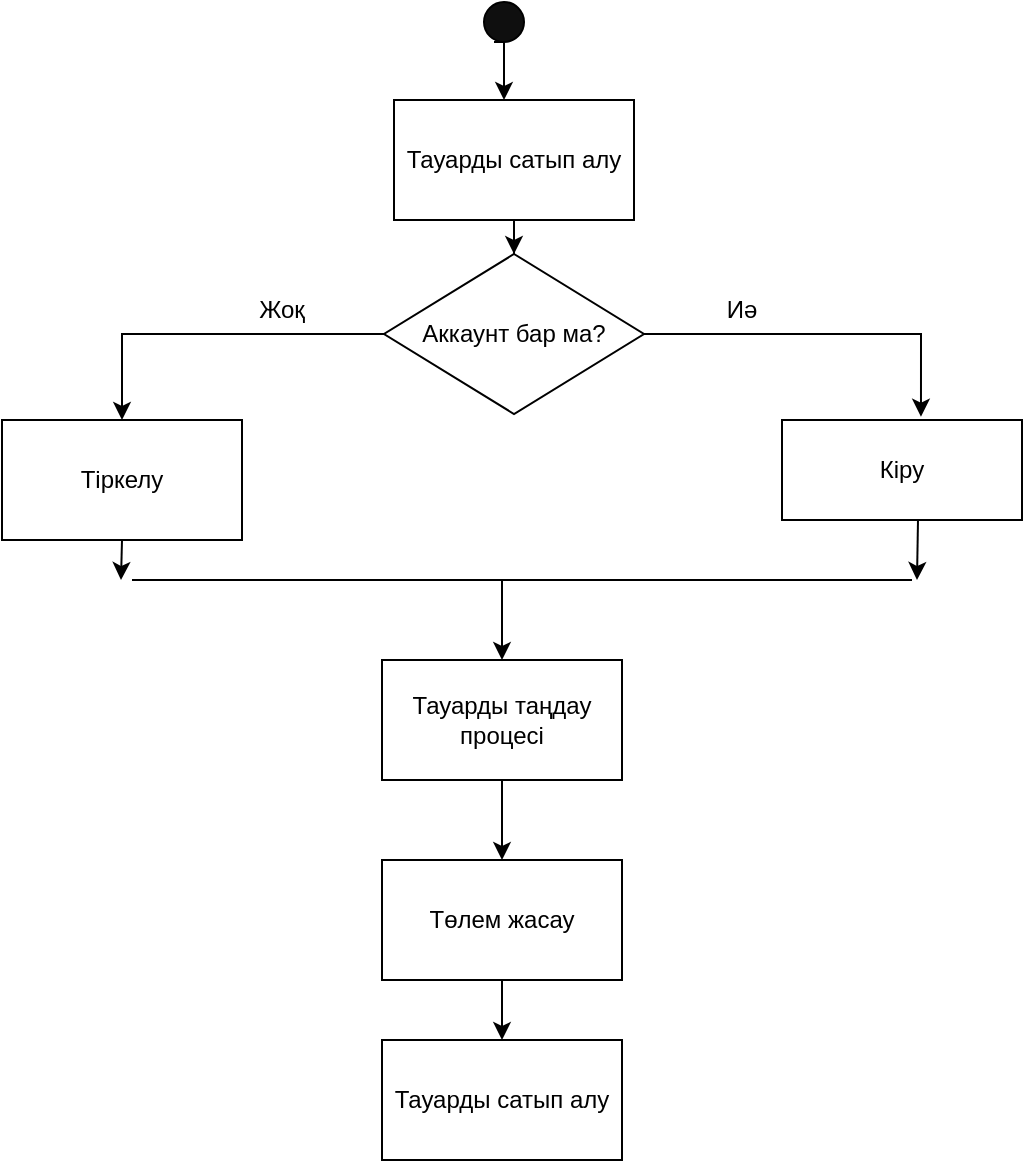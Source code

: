 <mxfile version="24.2.2" type="github" pages="3">
  <diagram id="R2lEEEUBdFMjLlhIrx00" name="Page-1">
    <mxGraphModel dx="993" dy="515" grid="1" gridSize="10" guides="1" tooltips="1" connect="1" arrows="1" fold="1" page="1" pageScale="1" pageWidth="850" pageHeight="1100" math="0" shadow="0" extFonts="Permanent Marker^https://fonts.googleapis.com/css?family=Permanent+Marker">
      <root>
        <mxCell id="0" />
        <mxCell id="1" parent="0" />
        <mxCell id="NR59CvRPOTCxHpG8Gv51-2" style="edgeStyle=orthogonalEdgeStyle;rounded=0;orthogonalLoop=1;jettySize=auto;html=1;" edge="1" parent="1">
          <mxGeometry relative="1" as="geometry">
            <mxPoint x="266" y="51" as="sourcePoint" />
            <mxPoint x="271" y="80" as="targetPoint" />
          </mxGeometry>
        </mxCell>
        <mxCell id="iAv8KqpIw70RAkN4BpSn-5" value="" style="ellipse;whiteSpace=wrap;html=1;fillColor=#0F0F0F;" vertex="1" parent="1">
          <mxGeometry x="261" y="31" width="20" height="20" as="geometry" />
        </mxCell>
        <mxCell id="NR59CvRPOTCxHpG8Gv51-1" style="edgeStyle=orthogonalEdgeStyle;rounded=0;orthogonalLoop=1;jettySize=auto;html=1;entryX=0.5;entryY=0;entryDx=0;entryDy=0;" edge="1" parent="1" source="iAv8KqpIw70RAkN4BpSn-6" target="iAv8KqpIw70RAkN4BpSn-7">
          <mxGeometry relative="1" as="geometry" />
        </mxCell>
        <mxCell id="iAv8KqpIw70RAkN4BpSn-6" value="Тауарды сатып алу" style="rounded=0;whiteSpace=wrap;html=1;" vertex="1" parent="1">
          <mxGeometry x="216" y="80" width="120" height="60" as="geometry" />
        </mxCell>
        <mxCell id="NR59CvRPOTCxHpG8Gv51-4" style="edgeStyle=orthogonalEdgeStyle;rounded=0;orthogonalLoop=1;jettySize=auto;html=1;entryX=0.5;entryY=0;entryDx=0;entryDy=0;" edge="1" parent="1" source="iAv8KqpIw70RAkN4BpSn-7" target="iAv8KqpIw70RAkN4BpSn-8">
          <mxGeometry relative="1" as="geometry">
            <mxPoint x="70" y="197" as="targetPoint" />
          </mxGeometry>
        </mxCell>
        <mxCell id="NR59CvRPOTCxHpG8Gv51-5" style="edgeStyle=orthogonalEdgeStyle;rounded=0;orthogonalLoop=1;jettySize=auto;html=1;entryX=0.579;entryY=-0.033;entryDx=0;entryDy=0;entryPerimeter=0;" edge="1" parent="1" source="iAv8KqpIw70RAkN4BpSn-7" target="iAv8KqpIw70RAkN4BpSn-9">
          <mxGeometry relative="1" as="geometry">
            <mxPoint x="480" y="197" as="targetPoint" />
          </mxGeometry>
        </mxCell>
        <mxCell id="iAv8KqpIw70RAkN4BpSn-7" value="Аккаунт бар ма?" style="rhombus;whiteSpace=wrap;html=1;" vertex="1" parent="1">
          <mxGeometry x="211" y="157" width="130" height="80" as="geometry" />
        </mxCell>
        <mxCell id="iAv8KqpIw70RAkN4BpSn-21" style="edgeStyle=orthogonalEdgeStyle;rounded=0;orthogonalLoop=1;jettySize=auto;html=1;exitX=0.5;exitY=1;exitDx=0;exitDy=0;" edge="1" parent="1" source="iAv8KqpIw70RAkN4BpSn-8">
          <mxGeometry relative="1" as="geometry">
            <mxPoint x="79.5" y="320" as="targetPoint" />
          </mxGeometry>
        </mxCell>
        <mxCell id="iAv8KqpIw70RAkN4BpSn-8" value="Тіркелу" style="rounded=0;whiteSpace=wrap;html=1;" vertex="1" parent="1">
          <mxGeometry x="20" y="240" width="120" height="60" as="geometry" />
        </mxCell>
        <mxCell id="iAv8KqpIw70RAkN4BpSn-20" style="edgeStyle=orthogonalEdgeStyle;rounded=0;orthogonalLoop=1;jettySize=auto;html=1;exitX=0.5;exitY=1;exitDx=0;exitDy=0;" edge="1" parent="1">
          <mxGeometry relative="1" as="geometry">
            <mxPoint x="477.5" y="320" as="targetPoint" />
            <mxPoint x="478" y="290" as="sourcePoint" />
          </mxGeometry>
        </mxCell>
        <mxCell id="iAv8KqpIw70RAkN4BpSn-9" value="Кіру" style="rounded=0;whiteSpace=wrap;html=1;" vertex="1" parent="1">
          <mxGeometry x="410" y="240" width="120" height="50" as="geometry" />
        </mxCell>
        <mxCell id="iAv8KqpIw70RAkN4BpSn-24" style="edgeStyle=orthogonalEdgeStyle;rounded=0;orthogonalLoop=1;jettySize=auto;html=1;exitX=0.5;exitY=1;exitDx=0;exitDy=0;entryX=0.5;entryY=0;entryDx=0;entryDy=0;" edge="1" parent="1" source="iAv8KqpIw70RAkN4BpSn-12" target="iAv8KqpIw70RAkN4BpSn-13">
          <mxGeometry relative="1" as="geometry" />
        </mxCell>
        <mxCell id="iAv8KqpIw70RAkN4BpSn-12" value="Тауарды таңдау процесі" style="rounded=0;whiteSpace=wrap;html=1;" vertex="1" parent="1">
          <mxGeometry x="210" y="360" width="120" height="60" as="geometry" />
        </mxCell>
        <mxCell id="iAv8KqpIw70RAkN4BpSn-25" style="edgeStyle=orthogonalEdgeStyle;rounded=0;orthogonalLoop=1;jettySize=auto;html=1;exitX=0.5;exitY=1;exitDx=0;exitDy=0;entryX=0.5;entryY=0;entryDx=0;entryDy=0;" edge="1" parent="1" source="iAv8KqpIw70RAkN4BpSn-13" target="iAv8KqpIw70RAkN4BpSn-14">
          <mxGeometry relative="1" as="geometry" />
        </mxCell>
        <mxCell id="iAv8KqpIw70RAkN4BpSn-13" value="Төлем жасау" style="rounded=0;whiteSpace=wrap;html=1;" vertex="1" parent="1">
          <mxGeometry x="210" y="460" width="120" height="60" as="geometry" />
        </mxCell>
        <mxCell id="iAv8KqpIw70RAkN4BpSn-14" value="Тауарды сатып алу" style="rounded=0;whiteSpace=wrap;html=1;" vertex="1" parent="1">
          <mxGeometry x="210" y="550" width="120" height="60" as="geometry" />
        </mxCell>
        <mxCell id="iAv8KqpIw70RAkN4BpSn-18" value="Жоқ" style="text;html=1;align=center;verticalAlign=middle;whiteSpace=wrap;rounded=0;" vertex="1" parent="1">
          <mxGeometry x="130" y="170" width="60" height="30" as="geometry" />
        </mxCell>
        <mxCell id="iAv8KqpIw70RAkN4BpSn-19" value="Иә" style="text;html=1;align=center;verticalAlign=middle;whiteSpace=wrap;rounded=0;" vertex="1" parent="1">
          <mxGeometry x="360" y="170" width="60" height="30" as="geometry" />
        </mxCell>
        <mxCell id="iAv8KqpIw70RAkN4BpSn-22" value="" style="endArrow=none;html=1;rounded=0;" edge="1" parent="1">
          <mxGeometry width="50" height="50" relative="1" as="geometry">
            <mxPoint x="85" y="320" as="sourcePoint" />
            <mxPoint x="475" y="320" as="targetPoint" />
            <Array as="points">
              <mxPoint x="275" y="320" />
            </Array>
          </mxGeometry>
        </mxCell>
        <mxCell id="iAv8KqpIw70RAkN4BpSn-23" value="" style="endArrow=classic;html=1;rounded=0;" edge="1" parent="1" target="iAv8KqpIw70RAkN4BpSn-12">
          <mxGeometry width="50" height="50" relative="1" as="geometry">
            <mxPoint x="270" y="320" as="sourcePoint" />
            <mxPoint x="300" y="270" as="targetPoint" />
          </mxGeometry>
        </mxCell>
      </root>
    </mxGraphModel>
  </diagram>
  <diagram id="GbA_hOkc1d2X9NX65_Lx" name="Page-2">
    <mxGraphModel dx="1059" dy="549" grid="1" gridSize="10" guides="1" tooltips="1" connect="1" arrows="1" fold="1" page="1" pageScale="1" pageWidth="827" pageHeight="1169" math="0" shadow="0">
      <root>
        <mxCell id="0" />
        <mxCell id="1" parent="0" />
        <mxCell id="i36ha9HIOK4Wg7tOaGFg-6" style="edgeStyle=orthogonalEdgeStyle;rounded=0;orthogonalLoop=1;jettySize=auto;html=1;entryX=0.5;entryY=0;entryDx=0;entryDy=0;" edge="1" parent="1" source="i36ha9HIOK4Wg7tOaGFg-1" target="i36ha9HIOK4Wg7tOaGFg-2">
          <mxGeometry relative="1" as="geometry" />
        </mxCell>
        <mxCell id="i36ha9HIOK4Wg7tOaGFg-1" value="" style="ellipse;whiteSpace=wrap;html=1;fillColor=#0F0F0F;" vertex="1" parent="1">
          <mxGeometry x="299" y="50" width="6" height="10" as="geometry" />
        </mxCell>
        <mxCell id="i36ha9HIOK4Wg7tOaGFg-8" style="edgeStyle=orthogonalEdgeStyle;rounded=0;orthogonalLoop=1;jettySize=auto;html=1;entryX=0.5;entryY=0;entryDx=0;entryDy=0;" edge="1" parent="1" source="i36ha9HIOK4Wg7tOaGFg-2" target="i36ha9HIOK4Wg7tOaGFg-3">
          <mxGeometry relative="1" as="geometry" />
        </mxCell>
        <mxCell id="i36ha9HIOK4Wg7tOaGFg-2" value="Кіру" style="rounded=1;whiteSpace=wrap;html=1;" vertex="1" parent="1">
          <mxGeometry x="242" y="100" width="120" height="30" as="geometry" />
        </mxCell>
        <mxCell id="i36ha9HIOK4Wg7tOaGFg-9" style="edgeStyle=orthogonalEdgeStyle;rounded=0;orthogonalLoop=1;jettySize=auto;html=1;entryX=0.5;entryY=0;entryDx=0;entryDy=0;" edge="1" parent="1" source="i36ha9HIOK4Wg7tOaGFg-3" target="i36ha9HIOK4Wg7tOaGFg-4">
          <mxGeometry relative="1" as="geometry" />
        </mxCell>
        <mxCell id="i36ha9HIOK4Wg7tOaGFg-3" value="Тауарлардың сипатын алу" style="rounded=1;whiteSpace=wrap;html=1;" vertex="1" parent="1">
          <mxGeometry x="243" y="159" width="120" height="40" as="geometry" />
        </mxCell>
        <mxCell id="i36ha9HIOK4Wg7tOaGFg-4" value="Расту" style="rounded=1;whiteSpace=wrap;html=1;" vertex="1" parent="1">
          <mxGeometry x="243" y="224" width="120" height="30" as="geometry" />
        </mxCell>
        <mxCell id="i36ha9HIOK4Wg7tOaGFg-5" value="" style="ellipse;whiteSpace=wrap;html=1;fillColor=#0F0F0F;" vertex="1" parent="1">
          <mxGeometry x="301" y="289" width="12" height="11" as="geometry" />
        </mxCell>
        <mxCell id="i36ha9HIOK4Wg7tOaGFg-14" style="edgeStyle=orthogonalEdgeStyle;rounded=0;orthogonalLoop=1;jettySize=auto;html=1;exitX=0;exitY=1;exitDx=0;exitDy=0;entryX=0.5;entryY=1;entryDx=0;entryDy=0;" edge="1" parent="1" source="i36ha9HIOK4Wg7tOaGFg-5" target="i36ha9HIOK4Wg7tOaGFg-5">
          <mxGeometry relative="1" as="geometry" />
        </mxCell>
        <mxCell id="i36ha9HIOK4Wg7tOaGFg-15" value="" style="endArrow=classic;html=1;rounded=0;" edge="1" parent="1">
          <mxGeometry width="50" height="50" relative="1" as="geometry">
            <mxPoint x="308" y="253" as="sourcePoint" />
            <mxPoint x="308" y="290" as="targetPoint" />
          </mxGeometry>
        </mxCell>
      </root>
    </mxGraphModel>
  </diagram>
  <diagram id="c80kAJMGOzvCrTh4UVqf" name="Page-3">
    <mxGraphModel dx="934" dy="485" grid="1" gridSize="10" guides="1" tooltips="1" connect="1" arrows="1" fold="1" page="1" pageScale="1" pageWidth="827" pageHeight="1169" math="0" shadow="0">
      <root>
        <mxCell id="0" />
        <mxCell id="1" parent="0" />
        <mxCell id="cre0S1uw44uX-cIoa6D_-1" value="Админ" style="shape=umlActor;verticalLabelPosition=bottom;verticalAlign=top;html=1;outlineConnect=0;" vertex="1" parent="1">
          <mxGeometry x="10" y="120" width="50" height="80" as="geometry" />
        </mxCell>
        <mxCell id="cre0S1uw44uX-cIoa6D_-2" value="Сатушы" style="shape=umlActor;verticalLabelPosition=bottom;verticalAlign=top;html=1;outlineConnect=0;" vertex="1" parent="1">
          <mxGeometry x="180" y="300" width="50" height="80" as="geometry" />
        </mxCell>
        <mxCell id="cre0S1uw44uX-cIoa6D_-3" value="Тұтынушы" style="shape=umlActor;verticalLabelPosition=bottom;verticalAlign=top;html=1;outlineConnect=0;" vertex="1" parent="1">
          <mxGeometry x="380" y="110" width="50" height="80" as="geometry" />
        </mxCell>
        <mxCell id="cre0S1uw44uX-cIoa6D_-4" value="Қолданушыларды қосу" style="rounded=1;whiteSpace=wrap;html=1;" vertex="1" parent="1">
          <mxGeometry x="110" y="101" width="110" height="40" as="geometry" />
        </mxCell>
        <mxCell id="cre0S1uw44uX-cIoa6D_-5" value="Базаны қадағалау" style="rounded=1;whiteSpace=wrap;html=1;" vertex="1" parent="1">
          <mxGeometry x="110" y="175" width="110" height="40" as="geometry" />
        </mxCell>
        <mxCell id="cre0S1uw44uX-cIoa6D_-6" value="Аутентификация" style="rounded=1;whiteSpace=wrap;html=1;" vertex="1" parent="1">
          <mxGeometry x="510" y="80" width="120" height="30" as="geometry" />
        </mxCell>
        <mxCell id="cre0S1uw44uX-cIoa6D_-7" value="Себетке қосу" style="rounded=1;whiteSpace=wrap;html=1;" vertex="1" parent="1">
          <mxGeometry x="510" y="130" width="120" height="30" as="geometry" />
        </mxCell>
        <mxCell id="cre0S1uw44uX-cIoa6D_-8" value="Тауарларды қарау/сатып алу" style="rounded=1;whiteSpace=wrap;html=1;" vertex="1" parent="1">
          <mxGeometry x="510" y="180" width="120" height="50" as="geometry" />
        </mxCell>
        <mxCell id="cre0S1uw44uX-cIoa6D_-9" value="Іздеу" style="rounded=1;whiteSpace=wrap;html=1;" vertex="1" parent="1">
          <mxGeometry x="510" y="250" width="120" height="30" as="geometry" />
        </mxCell>
        <mxCell id="cre0S1uw44uX-cIoa6D_-10" value="Тапсырысты орындау" style="rounded=1;whiteSpace=wrap;html=1;" vertex="1" parent="1">
          <mxGeometry x="312" y="295" width="120" height="40" as="geometry" />
        </mxCell>
        <mxCell id="cre0S1uw44uX-cIoa6D_-11" value="Тауарларды қосу" style="rounded=1;whiteSpace=wrap;html=1;" vertex="1" parent="1">
          <mxGeometry x="314" y="369" width="120" height="40" as="geometry" />
        </mxCell>
        <mxCell id="cre0S1uw44uX-cIoa6D_-23" value="" style="endArrow=classic;html=1;rounded=0;entryX=0;entryY=0.5;entryDx=0;entryDy=0;" edge="1" parent="1" target="cre0S1uw44uX-cIoa6D_-4">
          <mxGeometry width="50" height="50" relative="1" as="geometry">
            <mxPoint x="60" y="170" as="sourcePoint" />
            <mxPoint x="100" y="125" as="targetPoint" />
          </mxGeometry>
        </mxCell>
        <mxCell id="cre0S1uw44uX-cIoa6D_-24" value="" style="endArrow=classic;html=1;rounded=0;entryX=0;entryY=0.5;entryDx=0;entryDy=0;" edge="1" parent="1" target="cre0S1uw44uX-cIoa6D_-5">
          <mxGeometry width="50" height="50" relative="1" as="geometry">
            <mxPoint x="60" y="170" as="sourcePoint" />
            <mxPoint x="110" y="120" as="targetPoint" />
          </mxGeometry>
        </mxCell>
        <mxCell id="cre0S1uw44uX-cIoa6D_-25" value="" style="endArrow=classic;html=1;rounded=0;entryX=0;entryY=0.5;entryDx=0;entryDy=0;" edge="1" parent="1" target="cre0S1uw44uX-cIoa6D_-6">
          <mxGeometry width="50" height="50" relative="1" as="geometry">
            <mxPoint x="410" y="160" as="sourcePoint" />
            <mxPoint x="460" y="110" as="targetPoint" />
          </mxGeometry>
        </mxCell>
        <mxCell id="cre0S1uw44uX-cIoa6D_-26" value="" style="endArrow=classic;html=1;rounded=0;entryX=0;entryY=0.5;entryDx=0;entryDy=0;" edge="1" parent="1" target="cre0S1uw44uX-cIoa6D_-7">
          <mxGeometry width="50" height="50" relative="1" as="geometry">
            <mxPoint x="410" y="160" as="sourcePoint" />
            <mxPoint x="460" y="110" as="targetPoint" />
          </mxGeometry>
        </mxCell>
        <mxCell id="cre0S1uw44uX-cIoa6D_-27" value="" style="endArrow=classic;html=1;rounded=0;entryX=0;entryY=0.5;entryDx=0;entryDy=0;" edge="1" parent="1" target="cre0S1uw44uX-cIoa6D_-8">
          <mxGeometry width="50" height="50" relative="1" as="geometry">
            <mxPoint x="410" y="160" as="sourcePoint" />
            <mxPoint x="460" y="110" as="targetPoint" />
          </mxGeometry>
        </mxCell>
        <mxCell id="cre0S1uw44uX-cIoa6D_-28" value="" style="endArrow=classic;html=1;rounded=0;entryX=0;entryY=0.5;entryDx=0;entryDy=0;" edge="1" parent="1" target="cre0S1uw44uX-cIoa6D_-9">
          <mxGeometry width="50" height="50" relative="1" as="geometry">
            <mxPoint x="410" y="160" as="sourcePoint" />
            <mxPoint x="460" y="110" as="targetPoint" />
          </mxGeometry>
        </mxCell>
        <mxCell id="cre0S1uw44uX-cIoa6D_-30" value="" style="endArrow=classic;html=1;rounded=0;" edge="1" parent="1">
          <mxGeometry width="50" height="50" relative="1" as="geometry">
            <mxPoint x="210" y="345" as="sourcePoint" />
            <mxPoint x="310" y="315" as="targetPoint" />
          </mxGeometry>
        </mxCell>
        <mxCell id="cre0S1uw44uX-cIoa6D_-31" value="" style="endArrow=classic;html=1;rounded=0;" edge="1" parent="1">
          <mxGeometry width="50" height="50" relative="1" as="geometry">
            <mxPoint x="210" y="350" as="sourcePoint" />
            <mxPoint x="310" y="390" as="targetPoint" />
          </mxGeometry>
        </mxCell>
        <mxCell id="cre0S1uw44uX-cIoa6D_-41" style="edgeStyle=orthogonalEdgeStyle;rounded=0;orthogonalLoop=1;jettySize=auto;html=1;entryX=0.75;entryY=1;entryDx=0;entryDy=0;" edge="1" parent="1" source="cre0S1uw44uX-cIoa6D_-32" target="cre0S1uw44uX-cIoa6D_-9">
          <mxGeometry relative="1" as="geometry" />
        </mxCell>
        <mxCell id="cre0S1uw44uX-cIoa6D_-32" value="Категория бойынша іздеу" style="rounded=1;whiteSpace=wrap;html=1;" vertex="1" parent="1">
          <mxGeometry x="680" y="315" width="100" height="30" as="geometry" />
        </mxCell>
        <mxCell id="cre0S1uw44uX-cIoa6D_-40" style="edgeStyle=orthogonalEdgeStyle;rounded=0;orthogonalLoop=1;jettySize=auto;html=1;entryX=1;entryY=0.5;entryDx=0;entryDy=0;" edge="1" parent="1">
          <mxGeometry relative="1" as="geometry">
            <mxPoint x="680.0" y="267.0" as="sourcePoint" />
            <mxPoint x="630.0" y="265" as="targetPoint" />
            <Array as="points">
              <mxPoint x="680" y="265" />
            </Array>
          </mxGeometry>
        </mxCell>
        <mxCell id="cre0S1uw44uX-cIoa6D_-33" value="Аттары бойынша іздеу" style="rounded=1;whiteSpace=wrap;html=1;" vertex="1" parent="1">
          <mxGeometry x="680" y="248" width="100" height="35" as="geometry" />
        </mxCell>
        <mxCell id="cre0S1uw44uX-cIoa6D_-39" style="edgeStyle=orthogonalEdgeStyle;rounded=0;orthogonalLoop=1;jettySize=auto;html=1;entryX=1;entryY=0.5;entryDx=0;entryDy=0;" edge="1" parent="1" source="cre0S1uw44uX-cIoa6D_-34" target="cre0S1uw44uX-cIoa6D_-8">
          <mxGeometry relative="1" as="geometry">
            <Array as="points">
              <mxPoint x="670" y="205" />
              <mxPoint x="670" y="205" />
            </Array>
          </mxGeometry>
        </mxCell>
        <mxCell id="cre0S1uw44uX-cIoa6D_-34" value="Төлем жасау" style="rounded=1;whiteSpace=wrap;html=1;" vertex="1" parent="1">
          <mxGeometry x="680" y="185" width="100" height="30" as="geometry" />
        </mxCell>
        <mxCell id="cre0S1uw44uX-cIoa6D_-38" style="edgeStyle=orthogonalEdgeStyle;rounded=0;orthogonalLoop=1;jettySize=auto;html=1;entryX=1;entryY=0.5;entryDx=0;entryDy=0;" edge="1" parent="1" source="cre0S1uw44uX-cIoa6D_-35" target="cre0S1uw44uX-cIoa6D_-7">
          <mxGeometry relative="1" as="geometry" />
        </mxCell>
        <mxCell id="cre0S1uw44uX-cIoa6D_-35" value="Себеттен жою&lt;span style=&quot;color: rgba(0, 0, 0, 0); font-family: monospace; font-size: 0px; text-align: start; text-wrap: nowrap;&quot;&gt;%3CmxGraphModel%3E%3Croot%3E%3CmxCell%20id%3D%220%22%2F%3E%3CmxCell%20id%3D%221%22%20parent%3D%220%22%2F%3E%3CmxCell%20id%3D%222%22%20value%3D%22%D0%A2%D3%A9%D0%BB%D0%B5%D0%BC%20%D0%B6%D0%B0%D1%81%D0%B0%D1%83%22%20style%3D%22rounded%3D1%3BwhiteSpace%3Dwrap%3Bhtml%3D1%3B%22%20vertex%3D%221%22%20parent%3D%221%22%3E%3CmxGeometry%20x%3D%22680%22%20y%3D%22185%22%20width%3D%22100%22%20height%3D%2230%22%20as%3D%22geometry%22%2F%3E%3C%2FmxCell%3E%3C%2Froot%3E%3C%2FmxGraphModel%3E&lt;/span&gt;" style="rounded=1;whiteSpace=wrap;html=1;" vertex="1" parent="1">
          <mxGeometry x="679" y="130" width="100" height="30" as="geometry" />
        </mxCell>
        <mxCell id="cre0S1uw44uX-cIoa6D_-37" style="edgeStyle=orthogonalEdgeStyle;rounded=0;orthogonalLoop=1;jettySize=auto;html=1;entryX=1;entryY=0.5;entryDx=0;entryDy=0;" edge="1" parent="1" source="cre0S1uw44uX-cIoa6D_-36" target="cre0S1uw44uX-cIoa6D_-6">
          <mxGeometry relative="1" as="geometry" />
        </mxCell>
        <mxCell id="cre0S1uw44uX-cIoa6D_-36" value="шығу" style="rounded=1;whiteSpace=wrap;html=1;" vertex="1" parent="1">
          <mxGeometry x="680" y="80" width="100" height="30" as="geometry" />
        </mxCell>
        <mxCell id="cre0S1uw44uX-cIoa6D_-46" style="edgeStyle=orthogonalEdgeStyle;rounded=0;orthogonalLoop=1;jettySize=auto;html=1;" edge="1" parent="1" target="cre0S1uw44uX-cIoa6D_-10">
          <mxGeometry relative="1" as="geometry">
            <mxPoint x="460" y="315" as="sourcePoint" />
            <Array as="points">
              <mxPoint x="470" y="315" />
              <mxPoint x="470" y="315" />
            </Array>
          </mxGeometry>
        </mxCell>
        <mxCell id="cre0S1uw44uX-cIoa6D_-42" value="Жеткізу" style="rounded=1;whiteSpace=wrap;html=1;" vertex="1" parent="1">
          <mxGeometry x="470" y="293" width="87" height="35" as="geometry" />
        </mxCell>
        <mxCell id="cre0S1uw44uX-cIoa6D_-44" style="edgeStyle=orthogonalEdgeStyle;rounded=0;orthogonalLoop=1;jettySize=auto;html=1;entryX=1;entryY=0.5;entryDx=0;entryDy=0;" edge="1" parent="1" source="cre0S1uw44uX-cIoa6D_-43" target="cre0S1uw44uX-cIoa6D_-11">
          <mxGeometry relative="1" as="geometry" />
        </mxCell>
        <mxCell id="cre0S1uw44uX-cIoa6D_-43" value="Тауарларды жою" style="rounded=1;whiteSpace=wrap;html=1;" vertex="1" parent="1">
          <mxGeometry x="469" y="369" width="93" height="41" as="geometry" />
        </mxCell>
        <mxCell id="cre0S1uw44uX-cIoa6D_-48" style="edgeStyle=orthogonalEdgeStyle;rounded=0;orthogonalLoop=1;jettySize=auto;html=1;entryX=1;entryY=0.5;entryDx=0;entryDy=0;" edge="1" parent="1" source="cre0S1uw44uX-cIoa6D_-47" target="cre0S1uw44uX-cIoa6D_-4">
          <mxGeometry relative="1" as="geometry" />
        </mxCell>
        <mxCell id="cre0S1uw44uX-cIoa6D_-47" value="Қолданушыларды өшіру" style="rounded=1;whiteSpace=wrap;html=1;" vertex="1" parent="1">
          <mxGeometry x="265" y="101" width="110" height="40" as="geometry" />
        </mxCell>
      </root>
    </mxGraphModel>
  </diagram>
</mxfile>
